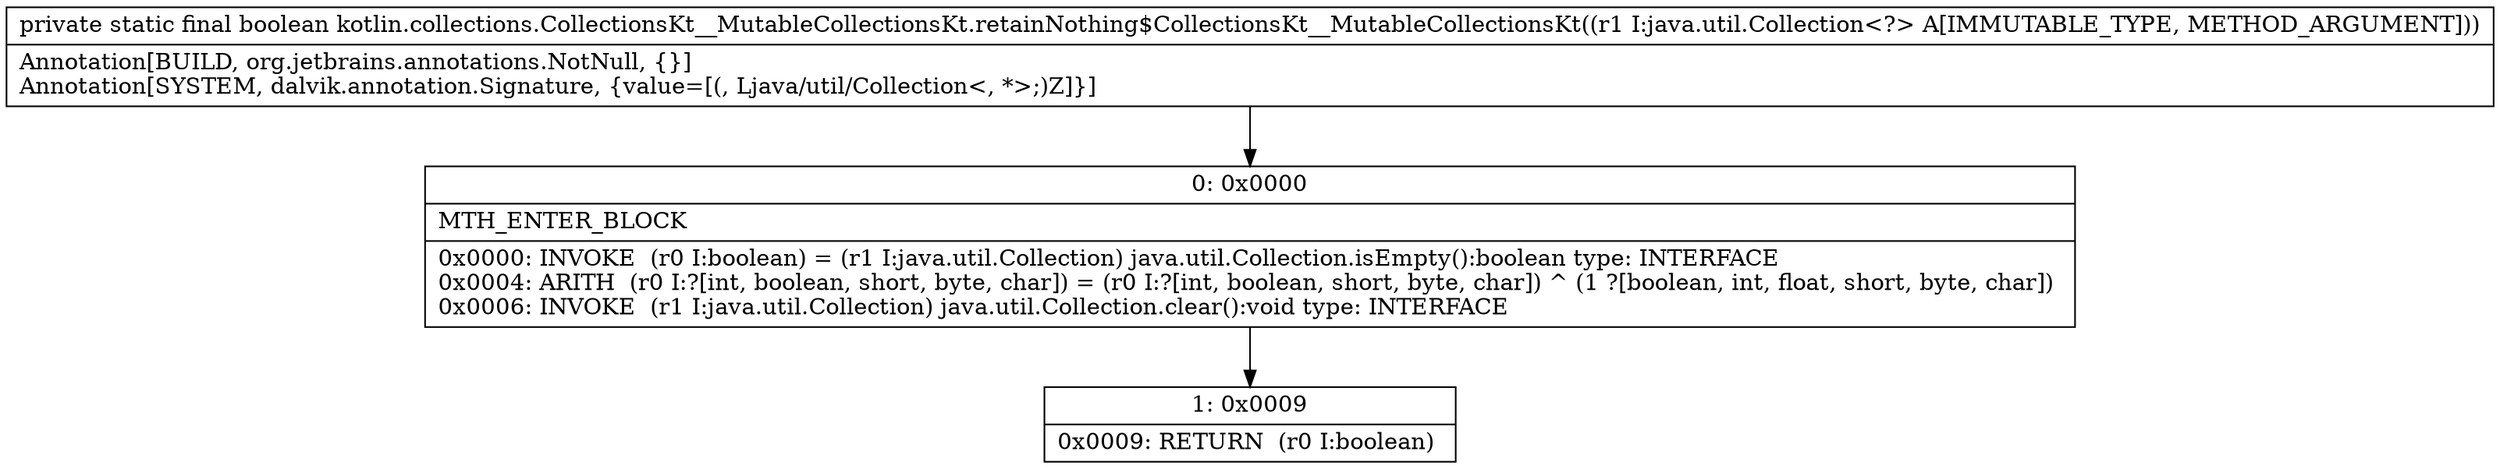 digraph "CFG forkotlin.collections.CollectionsKt__MutableCollectionsKt.retainNothing$CollectionsKt__MutableCollectionsKt(Ljava\/util\/Collection;)Z" {
Node_0 [shape=record,label="{0\:\ 0x0000|MTH_ENTER_BLOCK\l|0x0000: INVOKE  (r0 I:boolean) = (r1 I:java.util.Collection) java.util.Collection.isEmpty():boolean type: INTERFACE \l0x0004: ARITH  (r0 I:?[int, boolean, short, byte, char]) = (r0 I:?[int, boolean, short, byte, char]) ^ (1 ?[boolean, int, float, short, byte, char]) \l0x0006: INVOKE  (r1 I:java.util.Collection) java.util.Collection.clear():void type: INTERFACE \l}"];
Node_1 [shape=record,label="{1\:\ 0x0009|0x0009: RETURN  (r0 I:boolean) \l}"];
MethodNode[shape=record,label="{private static final boolean kotlin.collections.CollectionsKt__MutableCollectionsKt.retainNothing$CollectionsKt__MutableCollectionsKt((r1 I:java.util.Collection\<?\> A[IMMUTABLE_TYPE, METHOD_ARGUMENT]))  | Annotation[BUILD, org.jetbrains.annotations.NotNull, \{\}]\lAnnotation[SYSTEM, dalvik.annotation.Signature, \{value=[(, Ljava\/util\/Collection\<, *\>;)Z]\}]\l}"];
MethodNode -> Node_0;
Node_0 -> Node_1;
}

